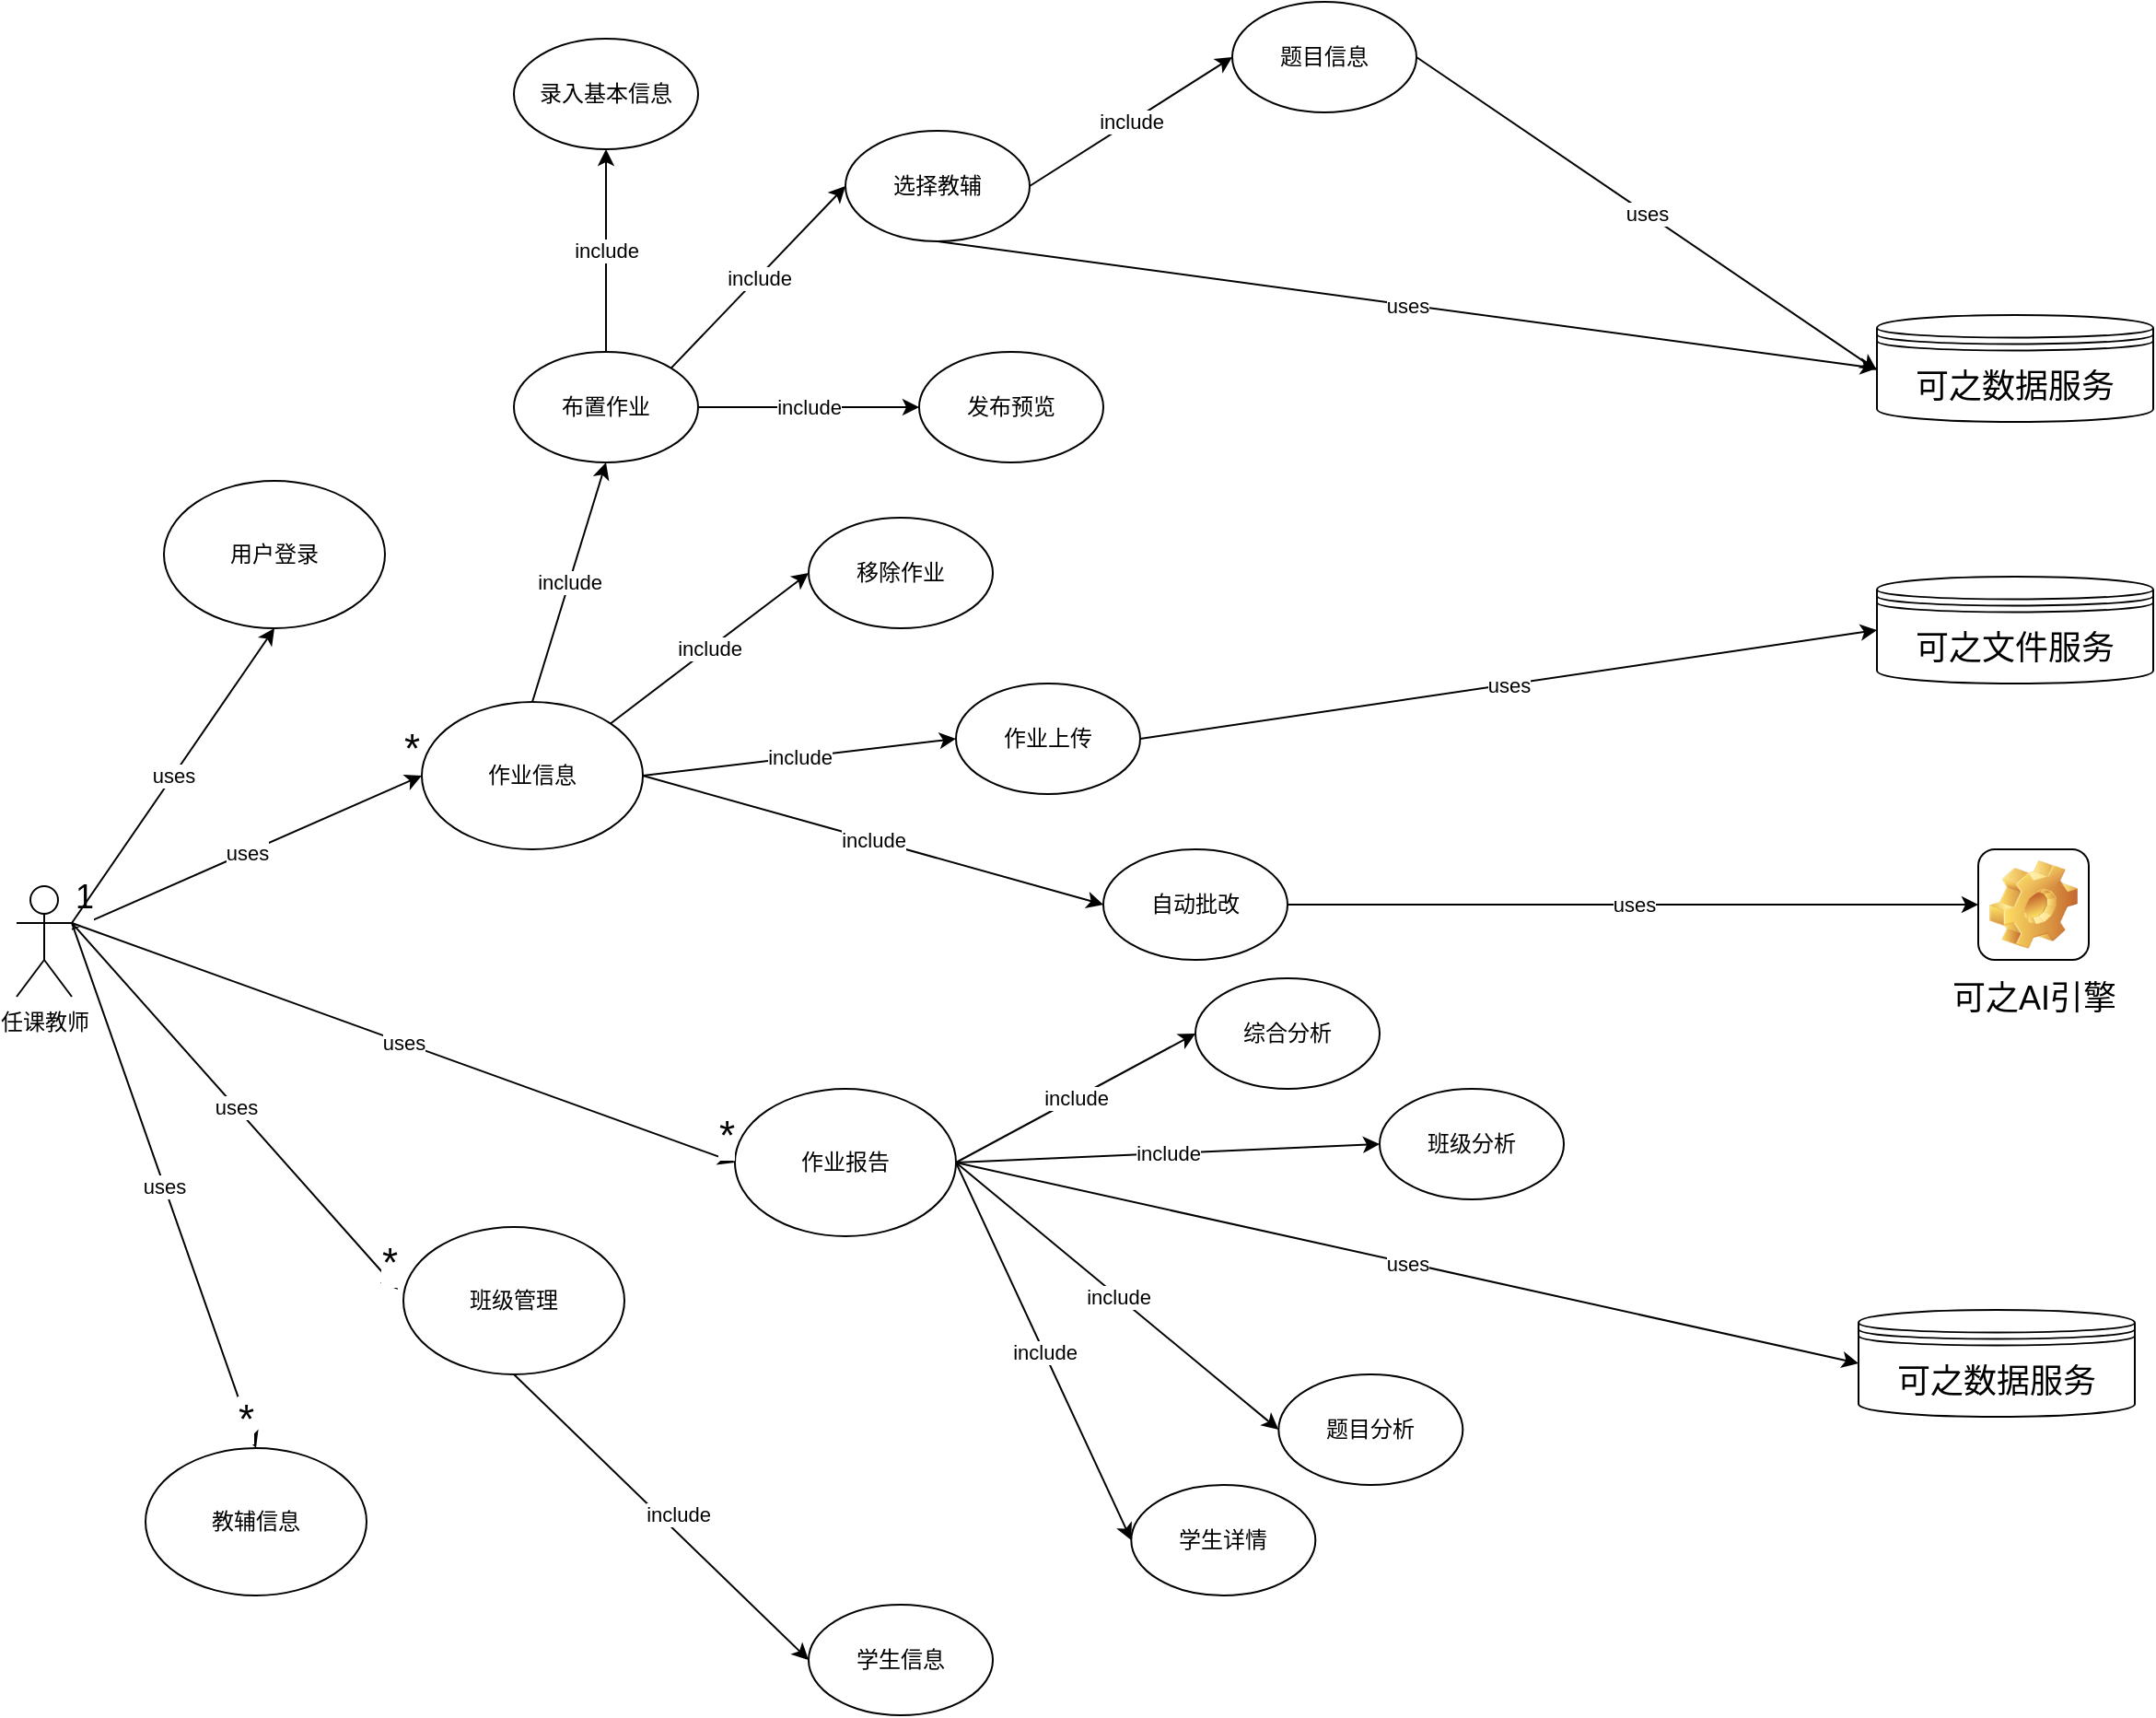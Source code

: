 <mxfile version="14.9.3" type="github">
  <diagram id="kLodP_kn2F8ZOVf90MY9" name="Page-1">
    <mxGraphModel dx="1422" dy="1931" grid="1" gridSize="10" guides="1" tooltips="1" connect="1" arrows="1" fold="1" page="1" pageScale="1" pageWidth="827" pageHeight="1169" math="0" shadow="0">
      <root>
        <mxCell id="0" />
        <mxCell id="1" parent="0" />
        <mxCell id="XFcpxojKj-LADqRdWf_7-1" value="任课教师" style="shape=umlActor;verticalLabelPosition=bottom;verticalAlign=top;html=1;outlineConnect=0;" parent="1" vertex="1">
          <mxGeometry x="40" y="280" width="30" height="60" as="geometry" />
        </mxCell>
        <mxCell id="r3IU-rk_XeB6VFb63ouw-1" value="&lt;span&gt;移除作业&lt;/span&gt;" style="ellipse;whiteSpace=wrap;html=1;" vertex="1" parent="1">
          <mxGeometry x="470" y="80" width="100" height="60" as="geometry" />
        </mxCell>
        <mxCell id="r3IU-rk_XeB6VFb63ouw-4" value="作业信息" style="ellipse;whiteSpace=wrap;html=1;" vertex="1" parent="1">
          <mxGeometry x="260" y="180" width="120" height="80" as="geometry" />
        </mxCell>
        <mxCell id="r3IU-rk_XeB6VFb63ouw-8" value="布置作业" style="ellipse;whiteSpace=wrap;html=1;" vertex="1" parent="1">
          <mxGeometry x="310" y="-10" width="100" height="60" as="geometry" />
        </mxCell>
        <mxCell id="r3IU-rk_XeB6VFb63ouw-11" value="&lt;span&gt;作业报告&lt;/span&gt;" style="ellipse;whiteSpace=wrap;html=1;" vertex="1" parent="1">
          <mxGeometry x="430" y="390" width="120" height="80" as="geometry" />
        </mxCell>
        <mxCell id="r3IU-rk_XeB6VFb63ouw-12" value="班级管理" style="ellipse;whiteSpace=wrap;html=1;" vertex="1" parent="1">
          <mxGeometry x="250" y="465" width="120" height="80" as="geometry" />
        </mxCell>
        <mxCell id="r3IU-rk_XeB6VFb63ouw-13" value="用户登录" style="ellipse;whiteSpace=wrap;html=1;" vertex="1" parent="1">
          <mxGeometry x="120" y="60" width="120" height="80" as="geometry" />
        </mxCell>
        <mxCell id="r3IU-rk_XeB6VFb63ouw-14" value="教辅信息" style="ellipse;whiteSpace=wrap;html=1;" vertex="1" parent="1">
          <mxGeometry x="110" y="585" width="120" height="80" as="geometry" />
        </mxCell>
        <mxCell id="r3IU-rk_XeB6VFb63ouw-20" value="" style="endArrow=classic;html=1;entryX=0;entryY=0.5;entryDx=0;entryDy=0;exitX=1;exitY=0;exitDx=0;exitDy=0;" edge="1" parent="1" source="r3IU-rk_XeB6VFb63ouw-4" target="r3IU-rk_XeB6VFb63ouw-1">
          <mxGeometry relative="1" as="geometry">
            <mxPoint x="354.628" y="283.264" as="sourcePoint" />
            <mxPoint x="460" y="220" as="targetPoint" />
          </mxGeometry>
        </mxCell>
        <mxCell id="r3IU-rk_XeB6VFb63ouw-21" value="include" style="edgeLabel;resizable=0;html=1;align=center;verticalAlign=middle;" connectable="0" vertex="1" parent="r3IU-rk_XeB6VFb63ouw-20">
          <mxGeometry relative="1" as="geometry" />
        </mxCell>
        <mxCell id="r3IU-rk_XeB6VFb63ouw-27" value="综合分析" style="ellipse;whiteSpace=wrap;html=1;" vertex="1" parent="1">
          <mxGeometry x="680" y="330" width="100" height="60" as="geometry" />
        </mxCell>
        <mxCell id="r3IU-rk_XeB6VFb63ouw-28" value="题目分析" style="ellipse;whiteSpace=wrap;html=1;" vertex="1" parent="1">
          <mxGeometry x="725.16" y="545" width="100" height="60" as="geometry" />
        </mxCell>
        <mxCell id="r3IU-rk_XeB6VFb63ouw-29" value="学生详情" style="ellipse;whiteSpace=wrap;html=1;" vertex="1" parent="1">
          <mxGeometry x="645.16" y="605" width="100" height="60" as="geometry" />
        </mxCell>
        <mxCell id="r3IU-rk_XeB6VFb63ouw-30" value="班级分析" style="ellipse;whiteSpace=wrap;html=1;" vertex="1" parent="1">
          <mxGeometry x="780" y="390" width="100" height="60" as="geometry" />
        </mxCell>
        <mxCell id="r3IU-rk_XeB6VFb63ouw-33" value="" style="endArrow=classic;html=1;exitX=1;exitY=0.5;exitDx=0;exitDy=0;entryX=0;entryY=0.5;entryDx=0;entryDy=0;" edge="1" parent="1" source="r3IU-rk_XeB6VFb63ouw-11" target="r3IU-rk_XeB6VFb63ouw-27">
          <mxGeometry relative="1" as="geometry">
            <mxPoint x="440.0" y="352.3" as="sourcePoint" />
            <mxPoint x="630.82" y="390.005" as="targetPoint" />
          </mxGeometry>
        </mxCell>
        <mxCell id="r3IU-rk_XeB6VFb63ouw-34" value="include" style="edgeLabel;resizable=0;html=1;align=center;verticalAlign=middle;" connectable="0" vertex="1" parent="r3IU-rk_XeB6VFb63ouw-33">
          <mxGeometry relative="1" as="geometry" />
        </mxCell>
        <mxCell id="r3IU-rk_XeB6VFb63ouw-35" value="" style="endArrow=classic;html=1;entryX=0;entryY=0.5;entryDx=0;entryDy=0;exitX=1;exitY=0.5;exitDx=0;exitDy=0;" edge="1" parent="1" source="r3IU-rk_XeB6VFb63ouw-11" target="r3IU-rk_XeB6VFb63ouw-30">
          <mxGeometry relative="1" as="geometry">
            <mxPoint x="450.0" y="362.3" as="sourcePoint" />
            <mxPoint x="540.0" y="232.3" as="targetPoint" />
          </mxGeometry>
        </mxCell>
        <mxCell id="r3IU-rk_XeB6VFb63ouw-36" value="include" style="edgeLabel;resizable=0;html=1;align=center;verticalAlign=middle;" connectable="0" vertex="1" parent="r3IU-rk_XeB6VFb63ouw-35">
          <mxGeometry relative="1" as="geometry" />
        </mxCell>
        <mxCell id="r3IU-rk_XeB6VFb63ouw-37" value="" style="endArrow=classic;html=1;exitX=1;exitY=0.5;exitDx=0;exitDy=0;entryX=0;entryY=0.5;entryDx=0;entryDy=0;" edge="1" parent="1" source="r3IU-rk_XeB6VFb63ouw-11" target="r3IU-rk_XeB6VFb63ouw-28">
          <mxGeometry relative="1" as="geometry">
            <mxPoint x="460.0" y="372.3" as="sourcePoint" />
            <mxPoint x="660" y="512.3" as="targetPoint" />
          </mxGeometry>
        </mxCell>
        <mxCell id="r3IU-rk_XeB6VFb63ouw-38" value="include" style="edgeLabel;resizable=0;html=1;align=center;verticalAlign=middle;" connectable="0" vertex="1" parent="r3IU-rk_XeB6VFb63ouw-37">
          <mxGeometry relative="1" as="geometry" />
        </mxCell>
        <mxCell id="r3IU-rk_XeB6VFb63ouw-39" value="" style="endArrow=classic;html=1;entryX=0;entryY=0.5;entryDx=0;entryDy=0;exitX=1;exitY=0.5;exitDx=0;exitDy=0;" edge="1" parent="1" source="r3IU-rk_XeB6VFb63ouw-11" target="r3IU-rk_XeB6VFb63ouw-29">
          <mxGeometry relative="1" as="geometry">
            <mxPoint x="560" y="492.3" as="sourcePoint" />
            <mxPoint x="690" y="512.3" as="targetPoint" />
          </mxGeometry>
        </mxCell>
        <mxCell id="r3IU-rk_XeB6VFb63ouw-40" value="include" style="edgeLabel;resizable=0;html=1;align=center;verticalAlign=middle;" connectable="0" vertex="1" parent="r3IU-rk_XeB6VFb63ouw-39">
          <mxGeometry relative="1" as="geometry" />
        </mxCell>
        <mxCell id="r3IU-rk_XeB6VFb63ouw-41" value="" style="endArrow=classic;html=1;entryX=0.5;entryY=1;entryDx=0;entryDy=0;exitX=0.5;exitY=0;exitDx=0;exitDy=0;" edge="1" parent="1" source="r3IU-rk_XeB6VFb63ouw-4" target="r3IU-rk_XeB6VFb63ouw-8">
          <mxGeometry relative="1" as="geometry">
            <mxPoint x="340.0" y="240" as="sourcePoint" />
            <mxPoint x="470" y="100" as="targetPoint" />
          </mxGeometry>
        </mxCell>
        <mxCell id="r3IU-rk_XeB6VFb63ouw-42" value="include" style="edgeLabel;resizable=0;html=1;align=center;verticalAlign=middle;" connectable="0" vertex="1" parent="r3IU-rk_XeB6VFb63ouw-41">
          <mxGeometry relative="1" as="geometry" />
        </mxCell>
        <mxCell id="r3IU-rk_XeB6VFb63ouw-43" value="选择教辅" style="ellipse;whiteSpace=wrap;html=1;" vertex="1" parent="1">
          <mxGeometry x="490" y="-130" width="100" height="60" as="geometry" />
        </mxCell>
        <mxCell id="r3IU-rk_XeB6VFb63ouw-44" value="" style="endArrow=classic;html=1;entryX=0;entryY=0.5;entryDx=0;entryDy=0;exitX=1;exitY=0;exitDx=0;exitDy=0;" edge="1" parent="1" source="r3IU-rk_XeB6VFb63ouw-8" target="r3IU-rk_XeB6VFb63ouw-43">
          <mxGeometry relative="1" as="geometry">
            <mxPoint x="440" y="50" as="sourcePoint" />
            <mxPoint x="530" y="-90" as="targetPoint" />
          </mxGeometry>
        </mxCell>
        <mxCell id="r3IU-rk_XeB6VFb63ouw-45" value="include" style="edgeLabel;resizable=0;html=1;align=center;verticalAlign=middle;" connectable="0" vertex="1" parent="r3IU-rk_XeB6VFb63ouw-44">
          <mxGeometry relative="1" as="geometry" />
        </mxCell>
        <mxCell id="r3IU-rk_XeB6VFb63ouw-46" value="录入基本信息" style="ellipse;whiteSpace=wrap;html=1;" vertex="1" parent="1">
          <mxGeometry x="310" y="-180" width="100" height="60" as="geometry" />
        </mxCell>
        <mxCell id="r3IU-rk_XeB6VFb63ouw-47" value="" style="endArrow=classic;html=1;entryX=0.5;entryY=1;entryDx=0;entryDy=0;" edge="1" parent="1" source="r3IU-rk_XeB6VFb63ouw-8" target="r3IU-rk_XeB6VFb63ouw-46">
          <mxGeometry relative="1" as="geometry">
            <mxPoint x="110" y="50" as="sourcePoint" />
            <mxPoint x="270" y="-70" as="targetPoint" />
          </mxGeometry>
        </mxCell>
        <mxCell id="r3IU-rk_XeB6VFb63ouw-48" value="include" style="edgeLabel;resizable=0;html=1;align=center;verticalAlign=middle;" connectable="0" vertex="1" parent="r3IU-rk_XeB6VFb63ouw-47">
          <mxGeometry relative="1" as="geometry" />
        </mxCell>
        <mxCell id="r3IU-rk_XeB6VFb63ouw-49" value="题目信息" style="ellipse;whiteSpace=wrap;html=1;" vertex="1" parent="1">
          <mxGeometry x="700" y="-200" width="100" height="60" as="geometry" />
        </mxCell>
        <mxCell id="r3IU-rk_XeB6VFb63ouw-50" value="" style="endArrow=classic;html=1;entryX=0;entryY=0.5;entryDx=0;entryDy=0;exitX=1;exitY=0.5;exitDx=0;exitDy=0;" edge="1" parent="1" source="r3IU-rk_XeB6VFb63ouw-43" target="r3IU-rk_XeB6VFb63ouw-49">
          <mxGeometry relative="1" as="geometry">
            <mxPoint x="519.995" y="28.787" as="sourcePoint" />
            <mxPoint x="654.64" y="-60" as="targetPoint" />
          </mxGeometry>
        </mxCell>
        <mxCell id="r3IU-rk_XeB6VFb63ouw-51" value="include" style="edgeLabel;resizable=0;html=1;align=center;verticalAlign=middle;" connectable="0" vertex="1" parent="r3IU-rk_XeB6VFb63ouw-50">
          <mxGeometry relative="1" as="geometry" />
        </mxCell>
        <mxCell id="r3IU-rk_XeB6VFb63ouw-52" value="发布预览" style="ellipse;whiteSpace=wrap;html=1;" vertex="1" parent="1">
          <mxGeometry x="530" y="-10" width="100" height="60" as="geometry" />
        </mxCell>
        <mxCell id="r3IU-rk_XeB6VFb63ouw-53" value="" style="endArrow=classic;html=1;entryX=0;entryY=0.5;entryDx=0;entryDy=0;exitX=1;exitY=0.5;exitDx=0;exitDy=0;" edge="1" parent="1" source="r3IU-rk_XeB6VFb63ouw-8" target="r3IU-rk_XeB6VFb63ouw-52">
          <mxGeometry relative="1" as="geometry">
            <mxPoint x="370" as="sourcePoint" />
            <mxPoint x="370" y="-110" as="targetPoint" />
          </mxGeometry>
        </mxCell>
        <mxCell id="r3IU-rk_XeB6VFb63ouw-54" value="include" style="edgeLabel;resizable=0;html=1;align=center;verticalAlign=middle;" connectable="0" vertex="1" parent="r3IU-rk_XeB6VFb63ouw-53">
          <mxGeometry relative="1" as="geometry" />
        </mxCell>
        <mxCell id="r3IU-rk_XeB6VFb63ouw-55" value="学生信息" style="ellipse;whiteSpace=wrap;html=1;" vertex="1" parent="1">
          <mxGeometry x="470" y="670" width="100" height="60" as="geometry" />
        </mxCell>
        <mxCell id="r3IU-rk_XeB6VFb63ouw-65" value="" style="endArrow=classic;html=1;entryX=0;entryY=0.5;entryDx=0;entryDy=0;" edge="1" parent="1" source="XFcpxojKj-LADqRdWf_7-1" target="r3IU-rk_XeB6VFb63ouw-4">
          <mxGeometry relative="1" as="geometry">
            <mxPoint x="140" y="290" as="sourcePoint" />
            <mxPoint x="300" y="290" as="targetPoint" />
          </mxGeometry>
        </mxCell>
        <mxCell id="r3IU-rk_XeB6VFb63ouw-66" value="uses" style="edgeLabel;resizable=0;html=1;align=center;verticalAlign=middle;" connectable="0" vertex="1" parent="r3IU-rk_XeB6VFb63ouw-65">
          <mxGeometry relative="1" as="geometry" />
        </mxCell>
        <mxCell id="r3IU-rk_XeB6VFb63ouw-67" value="1" style="edgeLabel;resizable=0;html=1;align=left;verticalAlign=bottom;fontSize=18;" connectable="0" vertex="1" parent="r3IU-rk_XeB6VFb63ouw-65">
          <mxGeometry x="-1" relative="1" as="geometry" />
        </mxCell>
        <mxCell id="r3IU-rk_XeB6VFb63ouw-68" value="*" style="edgeLabel;resizable=0;html=1;align=right;verticalAlign=bottom;fontSize=22;" connectable="0" vertex="1" parent="r3IU-rk_XeB6VFb63ouw-65">
          <mxGeometry x="1" relative="1" as="geometry" />
        </mxCell>
        <mxCell id="r3IU-rk_XeB6VFb63ouw-79" value="" style="endArrow=classic;html=1;entryX=0;entryY=0.5;entryDx=0;entryDy=0;exitX=1;exitY=0.333;exitDx=0;exitDy=0;exitPerimeter=0;" edge="1" parent="1" source="XFcpxojKj-LADqRdWf_7-1" target="r3IU-rk_XeB6VFb63ouw-11">
          <mxGeometry relative="1" as="geometry">
            <mxPoint x="90" y="393.415" as="sourcePoint" />
            <mxPoint x="280" y="310" as="targetPoint" />
          </mxGeometry>
        </mxCell>
        <mxCell id="r3IU-rk_XeB6VFb63ouw-80" value="uses" style="edgeLabel;resizable=0;html=1;align=center;verticalAlign=middle;" connectable="0" vertex="1" parent="r3IU-rk_XeB6VFb63ouw-79">
          <mxGeometry relative="1" as="geometry" />
        </mxCell>
        <mxCell id="r3IU-rk_XeB6VFb63ouw-81" value="1" style="edgeLabel;resizable=0;html=1;align=left;verticalAlign=bottom;fontSize=18;" connectable="0" vertex="1" parent="r3IU-rk_XeB6VFb63ouw-79">
          <mxGeometry x="-1" relative="1" as="geometry" />
        </mxCell>
        <mxCell id="r3IU-rk_XeB6VFb63ouw-82" value="*" style="edgeLabel;resizable=0;html=1;align=right;verticalAlign=bottom;fontSize=22;" connectable="0" vertex="1" parent="r3IU-rk_XeB6VFb63ouw-79">
          <mxGeometry x="1" relative="1" as="geometry" />
        </mxCell>
        <mxCell id="r3IU-rk_XeB6VFb63ouw-83" value="" style="endArrow=classic;html=1;entryX=-0.025;entryY=0.425;entryDx=0;entryDy=0;entryPerimeter=0;exitX=1;exitY=0.333;exitDx=0;exitDy=0;exitPerimeter=0;" edge="1" parent="1" source="XFcpxojKj-LADqRdWf_7-1" target="r3IU-rk_XeB6VFb63ouw-12">
          <mxGeometry relative="1" as="geometry">
            <mxPoint x="90" y="323.415" as="sourcePoint" />
            <mxPoint x="280" y="240" as="targetPoint" />
          </mxGeometry>
        </mxCell>
        <mxCell id="r3IU-rk_XeB6VFb63ouw-84" value="uses" style="edgeLabel;resizable=0;html=1;align=center;verticalAlign=middle;" connectable="0" vertex="1" parent="r3IU-rk_XeB6VFb63ouw-83">
          <mxGeometry relative="1" as="geometry" />
        </mxCell>
        <mxCell id="r3IU-rk_XeB6VFb63ouw-85" value="1" style="edgeLabel;resizable=0;html=1;align=left;verticalAlign=bottom;fontSize=18;" connectable="0" vertex="1" parent="r3IU-rk_XeB6VFb63ouw-83">
          <mxGeometry x="-1" relative="1" as="geometry" />
        </mxCell>
        <mxCell id="r3IU-rk_XeB6VFb63ouw-86" value="*" style="edgeLabel;resizable=0;html=1;align=right;verticalAlign=bottom;fontSize=22;" connectable="0" vertex="1" parent="r3IU-rk_XeB6VFb63ouw-83">
          <mxGeometry x="1" relative="1" as="geometry" />
        </mxCell>
        <mxCell id="r3IU-rk_XeB6VFb63ouw-87" value="" style="endArrow=classic;html=1;entryX=0.5;entryY=0;entryDx=0;entryDy=0;exitX=1;exitY=0.333;exitDx=0;exitDy=0;exitPerimeter=0;" edge="1" parent="1" source="XFcpxojKj-LADqRdWf_7-1" target="r3IU-rk_XeB6VFb63ouw-14">
          <mxGeometry relative="1" as="geometry">
            <mxPoint x="100" y="333.415" as="sourcePoint" />
            <mxPoint x="290" y="250" as="targetPoint" />
          </mxGeometry>
        </mxCell>
        <mxCell id="r3IU-rk_XeB6VFb63ouw-88" value="uses" style="edgeLabel;resizable=0;html=1;align=center;verticalAlign=middle;" connectable="0" vertex="1" parent="r3IU-rk_XeB6VFb63ouw-87">
          <mxGeometry relative="1" as="geometry" />
        </mxCell>
        <mxCell id="r3IU-rk_XeB6VFb63ouw-89" value="1" style="edgeLabel;resizable=0;html=1;align=left;verticalAlign=bottom;fontSize=18;" connectable="0" vertex="1" parent="r3IU-rk_XeB6VFb63ouw-87">
          <mxGeometry x="-1" relative="1" as="geometry" />
        </mxCell>
        <mxCell id="r3IU-rk_XeB6VFb63ouw-90" value="*" style="edgeLabel;resizable=0;html=1;align=right;verticalAlign=bottom;fontSize=22;" connectable="0" vertex="1" parent="r3IU-rk_XeB6VFb63ouw-87">
          <mxGeometry x="1" relative="1" as="geometry" />
        </mxCell>
        <mxCell id="r3IU-rk_XeB6VFb63ouw-91" value="" style="endArrow=classic;html=1;entryX=0;entryY=0.5;entryDx=0;entryDy=0;exitX=0.5;exitY=1;exitDx=0;exitDy=0;" edge="1" parent="1" source="r3IU-rk_XeB6VFb63ouw-12" target="r3IU-rk_XeB6VFb63ouw-55">
          <mxGeometry relative="1" as="geometry">
            <mxPoint x="359" y="565.0" as="sourcePoint" />
            <mxPoint x="449" y="645.0" as="targetPoint" />
          </mxGeometry>
        </mxCell>
        <mxCell id="r3IU-rk_XeB6VFb63ouw-92" value="include" style="edgeLabel;resizable=0;html=1;align=center;verticalAlign=middle;" connectable="0" vertex="1" parent="r3IU-rk_XeB6VFb63ouw-91">
          <mxGeometry relative="1" as="geometry">
            <mxPoint x="9" y="-2" as="offset" />
          </mxGeometry>
        </mxCell>
        <mxCell id="r3IU-rk_XeB6VFb63ouw-94" value="" style="endArrow=classic;html=1;fontSize=18;entryX=0.5;entryY=1;entryDx=0;entryDy=0;exitX=1;exitY=0.333;exitDx=0;exitDy=0;exitPerimeter=0;" edge="1" parent="1" source="XFcpxojKj-LADqRdWf_7-1" target="r3IU-rk_XeB6VFb63ouw-13">
          <mxGeometry relative="1" as="geometry">
            <mxPoint x="90" y="190" as="sourcePoint" />
            <mxPoint x="190" y="190" as="targetPoint" />
          </mxGeometry>
        </mxCell>
        <mxCell id="r3IU-rk_XeB6VFb63ouw-95" value="uses" style="edgeLabel;resizable=0;html=1;align=center;verticalAlign=middle;" connectable="0" vertex="1" parent="r3IU-rk_XeB6VFb63ouw-94">
          <mxGeometry relative="1" as="geometry" />
        </mxCell>
        <mxCell id="r3IU-rk_XeB6VFb63ouw-96" value="可之AI引擎" style="icon;html=1;image=img/clipart/Gear_128x128.png;fontSize=18;" vertex="1" parent="1">
          <mxGeometry x="1105" y="260" width="60" height="60" as="geometry" />
        </mxCell>
        <mxCell id="r3IU-rk_XeB6VFb63ouw-98" value="可之文件服务" style="shape=datastore;whiteSpace=wrap;html=1;fontSize=18;" vertex="1" parent="1">
          <mxGeometry x="1050" y="112" width="150" height="58" as="geometry" />
        </mxCell>
        <mxCell id="r3IU-rk_XeB6VFb63ouw-100" value="可之数据服务" style="shape=datastore;whiteSpace=wrap;html=1;fontSize=18;" vertex="1" parent="1">
          <mxGeometry x="1050" y="-30.0" width="150" height="58" as="geometry" />
        </mxCell>
        <mxCell id="r3IU-rk_XeB6VFb63ouw-102" value="&lt;span&gt;作业上传&lt;/span&gt;" style="ellipse;whiteSpace=wrap;html=1;" vertex="1" parent="1">
          <mxGeometry x="550.0" y="170" width="100" height="60" as="geometry" />
        </mxCell>
        <mxCell id="r3IU-rk_XeB6VFb63ouw-103" value="" style="endArrow=classic;html=1;entryX=0;entryY=0.5;entryDx=0;entryDy=0;exitX=1;exitY=0.5;exitDx=0;exitDy=0;" edge="1" parent="1" target="r3IU-rk_XeB6VFb63ouw-102" source="r3IU-rk_XeB6VFb63ouw-4">
          <mxGeometry relative="1" as="geometry">
            <mxPoint x="459.996" y="315.856" as="sourcePoint" />
            <mxPoint x="557.57" y="344.14" as="targetPoint" />
          </mxGeometry>
        </mxCell>
        <mxCell id="r3IU-rk_XeB6VFb63ouw-104" value="include" style="edgeLabel;resizable=0;html=1;align=center;verticalAlign=middle;" connectable="0" vertex="1" parent="r3IU-rk_XeB6VFb63ouw-103">
          <mxGeometry relative="1" as="geometry" />
        </mxCell>
        <mxCell id="r3IU-rk_XeB6VFb63ouw-105" value="自动批改" style="ellipse;whiteSpace=wrap;html=1;" vertex="1" parent="1">
          <mxGeometry x="630.0" y="260" width="100" height="60" as="geometry" />
        </mxCell>
        <mxCell id="r3IU-rk_XeB6VFb63ouw-106" value="" style="endArrow=classic;html=1;entryX=0;entryY=0.5;entryDx=0;entryDy=0;exitX=1;exitY=0.5;exitDx=0;exitDy=0;" edge="1" parent="1" target="r3IU-rk_XeB6VFb63ouw-105" source="r3IU-rk_XeB6VFb63ouw-4">
          <mxGeometry relative="1" as="geometry">
            <mxPoint x="390" y="220" as="sourcePoint" />
            <mxPoint x="632.73" y="484.14" as="targetPoint" />
          </mxGeometry>
        </mxCell>
        <mxCell id="r3IU-rk_XeB6VFb63ouw-107" value="include" style="edgeLabel;resizable=0;html=1;align=center;verticalAlign=middle;" connectable="0" vertex="1" parent="r3IU-rk_XeB6VFb63ouw-106">
          <mxGeometry relative="1" as="geometry" />
        </mxCell>
        <mxCell id="r3IU-rk_XeB6VFb63ouw-108" value="" style="endArrow=classic;html=1;fontSize=18;exitX=1;exitY=0.5;exitDx=0;exitDy=0;entryX=0;entryY=0.5;entryDx=0;entryDy=0;" edge="1" parent="1" source="r3IU-rk_XeB6VFb63ouw-105" target="r3IU-rk_XeB6VFb63ouw-96">
          <mxGeometry relative="1" as="geometry">
            <mxPoint x="900" y="289.5" as="sourcePoint" />
            <mxPoint x="1000" y="289.5" as="targetPoint" />
          </mxGeometry>
        </mxCell>
        <mxCell id="r3IU-rk_XeB6VFb63ouw-109" value="uses" style="edgeLabel;resizable=0;html=1;align=center;verticalAlign=middle;" connectable="0" vertex="1" parent="r3IU-rk_XeB6VFb63ouw-108">
          <mxGeometry relative="1" as="geometry" />
        </mxCell>
        <mxCell id="r3IU-rk_XeB6VFb63ouw-110" value="" style="endArrow=classic;html=1;fontSize=18;exitX=0.5;exitY=1;exitDx=0;exitDy=0;entryX=0;entryY=0.5;entryDx=0;entryDy=0;" edge="1" parent="1" source="r3IU-rk_XeB6VFb63ouw-43" target="r3IU-rk_XeB6VFb63ouw-100">
          <mxGeometry relative="1" as="geometry">
            <mxPoint x="620" y="-40" as="sourcePoint" />
            <mxPoint x="995" y="-40" as="targetPoint" />
          </mxGeometry>
        </mxCell>
        <mxCell id="r3IU-rk_XeB6VFb63ouw-111" value="uses" style="edgeLabel;resizable=0;html=1;align=center;verticalAlign=middle;" connectable="0" vertex="1" parent="r3IU-rk_XeB6VFb63ouw-110">
          <mxGeometry relative="1" as="geometry" />
        </mxCell>
        <mxCell id="r3IU-rk_XeB6VFb63ouw-112" value="" style="endArrow=classic;html=1;exitX=1;exitY=0.5;exitDx=0;exitDy=0;" edge="1" parent="1" source="r3IU-rk_XeB6VFb63ouw-49">
          <mxGeometry relative="1" as="geometry">
            <mxPoint x="940" y="-110" as="sourcePoint" />
            <mxPoint x="1050" as="targetPoint" />
          </mxGeometry>
        </mxCell>
        <mxCell id="r3IU-rk_XeB6VFb63ouw-113" value="uses" style="edgeLabel;resizable=0;html=1;align=center;verticalAlign=middle;" connectable="0" vertex="1" parent="r3IU-rk_XeB6VFb63ouw-112">
          <mxGeometry relative="1" as="geometry" />
        </mxCell>
        <mxCell id="r3IU-rk_XeB6VFb63ouw-114" value="" style="endArrow=classic;html=1;fontSize=18;exitX=1;exitY=0.5;exitDx=0;exitDy=0;entryX=0;entryY=0.5;entryDx=0;entryDy=0;" edge="1" parent="1" source="r3IU-rk_XeB6VFb63ouw-102" target="r3IU-rk_XeB6VFb63ouw-98">
          <mxGeometry relative="1" as="geometry">
            <mxPoint x="630" y="80" as="sourcePoint" />
            <mxPoint x="930" y="140" as="targetPoint" />
          </mxGeometry>
        </mxCell>
        <mxCell id="r3IU-rk_XeB6VFb63ouw-115" value="uses" style="edgeLabel;resizable=0;html=1;align=center;verticalAlign=middle;" connectable="0" vertex="1" parent="r3IU-rk_XeB6VFb63ouw-114">
          <mxGeometry relative="1" as="geometry" />
        </mxCell>
        <mxCell id="r3IU-rk_XeB6VFb63ouw-116" value="可之数据服务" style="shape=datastore;whiteSpace=wrap;html=1;fontSize=18;" vertex="1" parent="1">
          <mxGeometry x="1040" y="510.0" width="150" height="58" as="geometry" />
        </mxCell>
        <mxCell id="r3IU-rk_XeB6VFb63ouw-117" value="" style="endArrow=classic;html=1;fontSize=18;entryX=0;entryY=0.5;entryDx=0;entryDy=0;" edge="1" parent="1" target="r3IU-rk_XeB6VFb63ouw-116">
          <mxGeometry relative="1" as="geometry">
            <mxPoint x="550" y="430" as="sourcePoint" />
            <mxPoint x="1190" y="680" as="targetPoint" />
          </mxGeometry>
        </mxCell>
        <mxCell id="r3IU-rk_XeB6VFb63ouw-118" value="uses" style="edgeLabel;resizable=0;html=1;align=center;verticalAlign=middle;" connectable="0" vertex="1" parent="r3IU-rk_XeB6VFb63ouw-117">
          <mxGeometry relative="1" as="geometry" />
        </mxCell>
      </root>
    </mxGraphModel>
  </diagram>
</mxfile>
